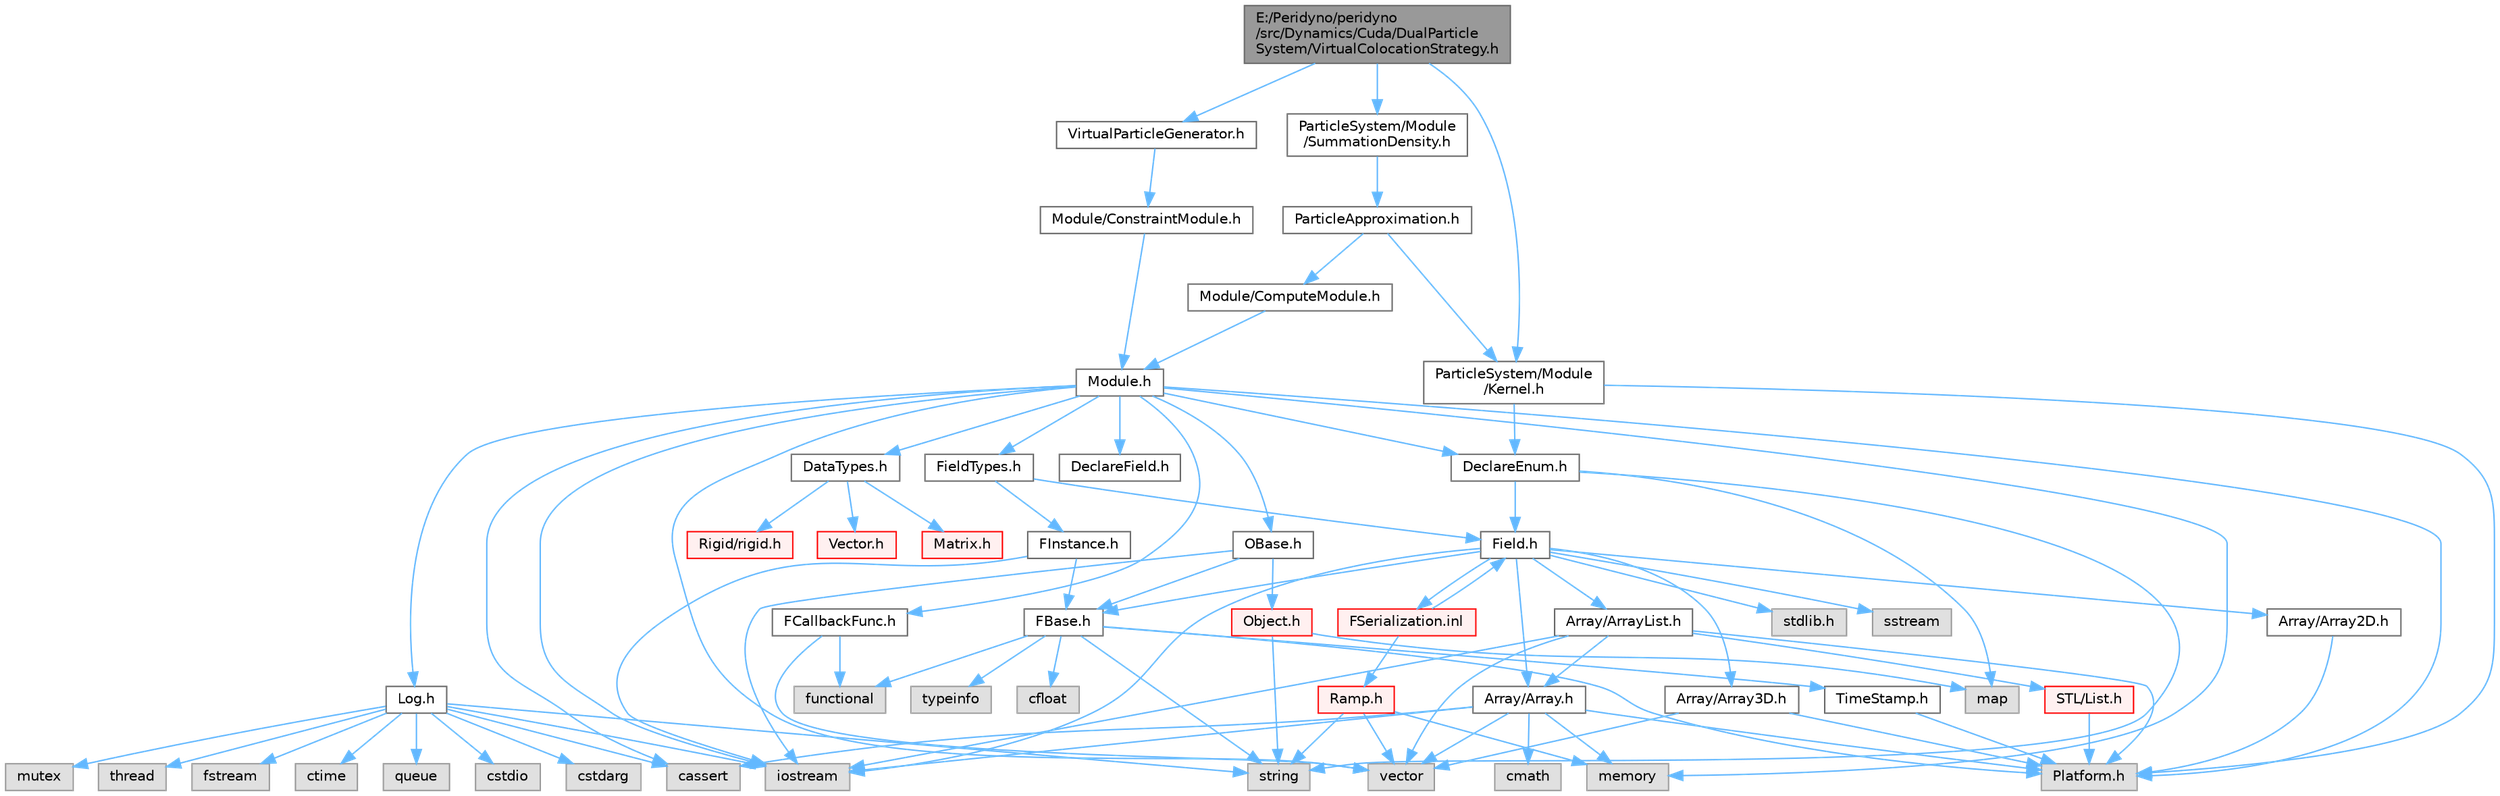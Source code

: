 digraph "E:/Peridyno/peridyno/src/Dynamics/Cuda/DualParticleSystem/VirtualColocationStrategy.h"
{
 // LATEX_PDF_SIZE
  bgcolor="transparent";
  edge [fontname=Helvetica,fontsize=10,labelfontname=Helvetica,labelfontsize=10];
  node [fontname=Helvetica,fontsize=10,shape=box,height=0.2,width=0.4];
  Node1 [id="Node000001",label="E:/Peridyno/peridyno\l/src/Dynamics/Cuda/DualParticle\lSystem/VirtualColocationStrategy.h",height=0.2,width=0.4,color="gray40", fillcolor="grey60", style="filled", fontcolor="black",tooltip=" "];
  Node1 -> Node2 [id="edge1_Node000001_Node000002",color="steelblue1",style="solid",tooltip=" "];
  Node2 [id="Node000002",label="VirtualParticleGenerator.h",height=0.2,width=0.4,color="grey40", fillcolor="white", style="filled",URL="$_virtual_particle_generator_8h.html",tooltip=" "];
  Node2 -> Node3 [id="edge2_Node000002_Node000003",color="steelblue1",style="solid",tooltip=" "];
  Node3 [id="Node000003",label="Module/ConstraintModule.h",height=0.2,width=0.4,color="grey40", fillcolor="white", style="filled",URL="$_constraint_module_8h.html",tooltip=" "];
  Node3 -> Node4 [id="edge3_Node000003_Node000004",color="steelblue1",style="solid",tooltip=" "];
  Node4 [id="Node000004",label="Module.h",height=0.2,width=0.4,color="grey40", fillcolor="white", style="filled",URL="$_module_8h.html",tooltip=" "];
  Node4 -> Node5 [id="edge4_Node000004_Node000005",color="steelblue1",style="solid",tooltip=" "];
  Node5 [id="Node000005",label="Platform.h",height=0.2,width=0.4,color="grey60", fillcolor="#E0E0E0", style="filled",tooltip=" "];
  Node4 -> Node6 [id="edge5_Node000004_Node000006",color="steelblue1",style="solid",tooltip=" "];
  Node6 [id="Node000006",label="memory",height=0.2,width=0.4,color="grey60", fillcolor="#E0E0E0", style="filled",tooltip=" "];
  Node4 -> Node7 [id="edge6_Node000004_Node000007",color="steelblue1",style="solid",tooltip=" "];
  Node7 [id="Node000007",label="vector",height=0.2,width=0.4,color="grey60", fillcolor="#E0E0E0", style="filled",tooltip=" "];
  Node4 -> Node8 [id="edge7_Node000004_Node000008",color="steelblue1",style="solid",tooltip=" "];
  Node8 [id="Node000008",label="cassert",height=0.2,width=0.4,color="grey60", fillcolor="#E0E0E0", style="filled",tooltip=" "];
  Node4 -> Node9 [id="edge8_Node000004_Node000009",color="steelblue1",style="solid",tooltip=" "];
  Node9 [id="Node000009",label="iostream",height=0.2,width=0.4,color="grey60", fillcolor="#E0E0E0", style="filled",tooltip=" "];
  Node4 -> Node10 [id="edge9_Node000004_Node000010",color="steelblue1",style="solid",tooltip=" "];
  Node10 [id="Node000010",label="OBase.h",height=0.2,width=0.4,color="grey40", fillcolor="white", style="filled",URL="$_o_base_8h.html",tooltip=" "];
  Node10 -> Node9 [id="edge10_Node000010_Node000009",color="steelblue1",style="solid",tooltip=" "];
  Node10 -> Node11 [id="edge11_Node000010_Node000011",color="steelblue1",style="solid",tooltip=" "];
  Node11 [id="Node000011",label="FBase.h",height=0.2,width=0.4,color="grey40", fillcolor="white", style="filled",URL="$_f_base_8h.html",tooltip=" "];
  Node11 -> Node5 [id="edge12_Node000011_Node000005",color="steelblue1",style="solid",tooltip=" "];
  Node11 -> Node12 [id="edge13_Node000011_Node000012",color="steelblue1",style="solid",tooltip=" "];
  Node12 [id="Node000012",label="TimeStamp.h",height=0.2,width=0.4,color="grey40", fillcolor="white", style="filled",URL="$_time_stamp_8h.html",tooltip=" "];
  Node12 -> Node5 [id="edge14_Node000012_Node000005",color="steelblue1",style="solid",tooltip=" "];
  Node11 -> Node13 [id="edge15_Node000011_Node000013",color="steelblue1",style="solid",tooltip=" "];
  Node13 [id="Node000013",label="typeinfo",height=0.2,width=0.4,color="grey60", fillcolor="#E0E0E0", style="filled",tooltip=" "];
  Node11 -> Node14 [id="edge16_Node000011_Node000014",color="steelblue1",style="solid",tooltip=" "];
  Node14 [id="Node000014",label="string",height=0.2,width=0.4,color="grey60", fillcolor="#E0E0E0", style="filled",tooltip=" "];
  Node11 -> Node15 [id="edge17_Node000011_Node000015",color="steelblue1",style="solid",tooltip=" "];
  Node15 [id="Node000015",label="functional",height=0.2,width=0.4,color="grey60", fillcolor="#E0E0E0", style="filled",tooltip=" "];
  Node11 -> Node16 [id="edge18_Node000011_Node000016",color="steelblue1",style="solid",tooltip=" "];
  Node16 [id="Node000016",label="cfloat",height=0.2,width=0.4,color="grey60", fillcolor="#E0E0E0", style="filled",tooltip=" "];
  Node10 -> Node17 [id="edge19_Node000010_Node000017",color="steelblue1",style="solid",tooltip=" "];
  Node17 [id="Node000017",label="Object.h",height=0.2,width=0.4,color="red", fillcolor="#FFF0F0", style="filled",URL="$_object_8h.html",tooltip=" "];
  Node17 -> Node14 [id="edge20_Node000017_Node000014",color="steelblue1",style="solid",tooltip=" "];
  Node17 -> Node19 [id="edge21_Node000017_Node000019",color="steelblue1",style="solid",tooltip=" "];
  Node19 [id="Node000019",label="map",height=0.2,width=0.4,color="grey60", fillcolor="#E0E0E0", style="filled",tooltip=" "];
  Node4 -> Node20 [id="edge22_Node000004_Node000020",color="steelblue1",style="solid",tooltip=" "];
  Node20 [id="Node000020",label="Log.h",height=0.2,width=0.4,color="grey40", fillcolor="white", style="filled",URL="$_log_8h.html",tooltip=" "];
  Node20 -> Node21 [id="edge23_Node000020_Node000021",color="steelblue1",style="solid",tooltip=" "];
  Node21 [id="Node000021",label="mutex",height=0.2,width=0.4,color="grey60", fillcolor="#E0E0E0", style="filled",tooltip=" "];
  Node20 -> Node22 [id="edge24_Node000020_Node000022",color="steelblue1",style="solid",tooltip=" "];
  Node22 [id="Node000022",label="thread",height=0.2,width=0.4,color="grey60", fillcolor="#E0E0E0", style="filled",tooltip=" "];
  Node20 -> Node14 [id="edge25_Node000020_Node000014",color="steelblue1",style="solid",tooltip=" "];
  Node20 -> Node23 [id="edge26_Node000020_Node000023",color="steelblue1",style="solid",tooltip=" "];
  Node23 [id="Node000023",label="fstream",height=0.2,width=0.4,color="grey60", fillcolor="#E0E0E0", style="filled",tooltip=" "];
  Node20 -> Node9 [id="edge27_Node000020_Node000009",color="steelblue1",style="solid",tooltip=" "];
  Node20 -> Node24 [id="edge28_Node000020_Node000024",color="steelblue1",style="solid",tooltip=" "];
  Node24 [id="Node000024",label="ctime",height=0.2,width=0.4,color="grey60", fillcolor="#E0E0E0", style="filled",tooltip=" "];
  Node20 -> Node25 [id="edge29_Node000020_Node000025",color="steelblue1",style="solid",tooltip=" "];
  Node25 [id="Node000025",label="queue",height=0.2,width=0.4,color="grey60", fillcolor="#E0E0E0", style="filled",tooltip=" "];
  Node20 -> Node26 [id="edge30_Node000020_Node000026",color="steelblue1",style="solid",tooltip=" "];
  Node26 [id="Node000026",label="cstdio",height=0.2,width=0.4,color="grey60", fillcolor="#E0E0E0", style="filled",tooltip=" "];
  Node20 -> Node8 [id="edge31_Node000020_Node000008",color="steelblue1",style="solid",tooltip=" "];
  Node20 -> Node27 [id="edge32_Node000020_Node000027",color="steelblue1",style="solid",tooltip=" "];
  Node27 [id="Node000027",label="cstdarg",height=0.2,width=0.4,color="grey60", fillcolor="#E0E0E0", style="filled",tooltip=" "];
  Node4 -> Node28 [id="edge33_Node000004_Node000028",color="steelblue1",style="solid",tooltip=" "];
  Node28 [id="Node000028",label="DataTypes.h",height=0.2,width=0.4,color="grey40", fillcolor="white", style="filled",URL="$_data_types_8h.html",tooltip=" "];
  Node28 -> Node29 [id="edge34_Node000028_Node000029",color="steelblue1",style="solid",tooltip=" "];
  Node29 [id="Node000029",label="Vector.h",height=0.2,width=0.4,color="red", fillcolor="#FFF0F0", style="filled",URL="$_vector_8h.html",tooltip=" "];
  Node28 -> Node48 [id="edge35_Node000028_Node000048",color="steelblue1",style="solid",tooltip=" "];
  Node48 [id="Node000048",label="Matrix.h",height=0.2,width=0.4,color="red", fillcolor="#FFF0F0", style="filled",URL="$_matrix_8h.html",tooltip=" "];
  Node28 -> Node65 [id="edge36_Node000028_Node000065",color="steelblue1",style="solid",tooltip=" "];
  Node65 [id="Node000065",label="Rigid/rigid.h",height=0.2,width=0.4,color="red", fillcolor="#FFF0F0", style="filled",URL="$rigid_8h.html",tooltip=" "];
  Node4 -> Node69 [id="edge37_Node000004_Node000069",color="steelblue1",style="solid",tooltip=" "];
  Node69 [id="Node000069",label="DeclareEnum.h",height=0.2,width=0.4,color="grey40", fillcolor="white", style="filled",URL="$_declare_enum_8h.html",tooltip=" "];
  Node69 -> Node19 [id="edge38_Node000069_Node000019",color="steelblue1",style="solid",tooltip=" "];
  Node69 -> Node14 [id="edge39_Node000069_Node000014",color="steelblue1",style="solid",tooltip=" "];
  Node69 -> Node70 [id="edge40_Node000069_Node000070",color="steelblue1",style="solid",tooltip=" "];
  Node70 [id="Node000070",label="Field.h",height=0.2,width=0.4,color="grey40", fillcolor="white", style="filled",URL="$_field_8h.html",tooltip=" "];
  Node70 -> Node9 [id="edge41_Node000070_Node000009",color="steelblue1",style="solid",tooltip=" "];
  Node70 -> Node71 [id="edge42_Node000070_Node000071",color="steelblue1",style="solid",tooltip=" "];
  Node71 [id="Node000071",label="stdlib.h",height=0.2,width=0.4,color="grey60", fillcolor="#E0E0E0", style="filled",tooltip=" "];
  Node70 -> Node72 [id="edge43_Node000070_Node000072",color="steelblue1",style="solid",tooltip=" "];
  Node72 [id="Node000072",label="sstream",height=0.2,width=0.4,color="grey60", fillcolor="#E0E0E0", style="filled",tooltip=" "];
  Node70 -> Node11 [id="edge44_Node000070_Node000011",color="steelblue1",style="solid",tooltip=" "];
  Node70 -> Node73 [id="edge45_Node000070_Node000073",color="steelblue1",style="solid",tooltip=" "];
  Node73 [id="Node000073",label="Array/Array.h",height=0.2,width=0.4,color="grey40", fillcolor="white", style="filled",URL="$_array_8h.html",tooltip=" "];
  Node73 -> Node5 [id="edge46_Node000073_Node000005",color="steelblue1",style="solid",tooltip=" "];
  Node73 -> Node8 [id="edge47_Node000073_Node000008",color="steelblue1",style="solid",tooltip=" "];
  Node73 -> Node7 [id="edge48_Node000073_Node000007",color="steelblue1",style="solid",tooltip=" "];
  Node73 -> Node9 [id="edge49_Node000073_Node000009",color="steelblue1",style="solid",tooltip=" "];
  Node73 -> Node6 [id="edge50_Node000073_Node000006",color="steelblue1",style="solid",tooltip=" "];
  Node73 -> Node47 [id="edge51_Node000073_Node000047",color="steelblue1",style="solid",tooltip=" "];
  Node47 [id="Node000047",label="cmath",height=0.2,width=0.4,color="grey60", fillcolor="#E0E0E0", style="filled",tooltip=" "];
  Node70 -> Node74 [id="edge52_Node000070_Node000074",color="steelblue1",style="solid",tooltip=" "];
  Node74 [id="Node000074",label="Array/Array2D.h",height=0.2,width=0.4,color="grey40", fillcolor="white", style="filled",URL="$_array2_d_8h.html",tooltip=" "];
  Node74 -> Node5 [id="edge53_Node000074_Node000005",color="steelblue1",style="solid",tooltip=" "];
  Node70 -> Node75 [id="edge54_Node000070_Node000075",color="steelblue1",style="solid",tooltip=" "];
  Node75 [id="Node000075",label="Array/Array3D.h",height=0.2,width=0.4,color="grey40", fillcolor="white", style="filled",URL="$_array3_d_8h.html",tooltip=" "];
  Node75 -> Node5 [id="edge55_Node000075_Node000005",color="steelblue1",style="solid",tooltip=" "];
  Node75 -> Node7 [id="edge56_Node000075_Node000007",color="steelblue1",style="solid",tooltip=" "];
  Node70 -> Node76 [id="edge57_Node000070_Node000076",color="steelblue1",style="solid",tooltip=" "];
  Node76 [id="Node000076",label="Array/ArrayList.h",height=0.2,width=0.4,color="grey40", fillcolor="white", style="filled",URL="$_array_list_8h.html",tooltip=" "];
  Node76 -> Node7 [id="edge58_Node000076_Node000007",color="steelblue1",style="solid",tooltip=" "];
  Node76 -> Node9 [id="edge59_Node000076_Node000009",color="steelblue1",style="solid",tooltip=" "];
  Node76 -> Node5 [id="edge60_Node000076_Node000005",color="steelblue1",style="solid",tooltip=" "];
  Node76 -> Node77 [id="edge61_Node000076_Node000077",color="steelblue1",style="solid",tooltip=" "];
  Node77 [id="Node000077",label="STL/List.h",height=0.2,width=0.4,color="red", fillcolor="#FFF0F0", style="filled",URL="$_list_8h.html",tooltip=" "];
  Node77 -> Node5 [id="edge62_Node000077_Node000005",color="steelblue1",style="solid",tooltip=" "];
  Node76 -> Node73 [id="edge63_Node000076_Node000073",color="steelblue1",style="solid",tooltip=" "];
  Node70 -> Node82 [id="edge64_Node000070_Node000082",color="steelblue1",style="solid",tooltip=" "];
  Node82 [id="Node000082",label="FSerialization.inl",height=0.2,width=0.4,color="red", fillcolor="#FFF0F0", style="filled",URL="$_f_serialization_8inl.html",tooltip=" "];
  Node82 -> Node70 [id="edge65_Node000082_Node000070",color="steelblue1",style="solid",tooltip=" "];
  Node82 -> Node83 [id="edge66_Node000082_Node000083",color="steelblue1",style="solid",tooltip=" "];
  Node83 [id="Node000083",label="Ramp.h",height=0.2,width=0.4,color="red", fillcolor="#FFF0F0", style="filled",URL="$_ramp_8h.html",tooltip=" "];
  Node83 -> Node7 [id="edge67_Node000083_Node000007",color="steelblue1",style="solid",tooltip=" "];
  Node83 -> Node6 [id="edge68_Node000083_Node000006",color="steelblue1",style="solid",tooltip=" "];
  Node83 -> Node14 [id="edge69_Node000083_Node000014",color="steelblue1",style="solid",tooltip=" "];
  Node4 -> Node86 [id="edge70_Node000004_Node000086",color="steelblue1",style="solid",tooltip=" "];
  Node86 [id="Node000086",label="DeclareField.h",height=0.2,width=0.4,color="grey40", fillcolor="white", style="filled",URL="$_declare_field_8h.html",tooltip=" "];
  Node4 -> Node87 [id="edge71_Node000004_Node000087",color="steelblue1",style="solid",tooltip=" "];
  Node87 [id="Node000087",label="FCallbackFunc.h",height=0.2,width=0.4,color="grey40", fillcolor="white", style="filled",URL="$_f_callback_func_8h.html",tooltip=" "];
  Node87 -> Node7 [id="edge72_Node000087_Node000007",color="steelblue1",style="solid",tooltip=" "];
  Node87 -> Node15 [id="edge73_Node000087_Node000015",color="steelblue1",style="solid",tooltip=" "];
  Node4 -> Node88 [id="edge74_Node000004_Node000088",color="steelblue1",style="solid",tooltip=" "];
  Node88 [id="Node000088",label="FieldTypes.h",height=0.2,width=0.4,color="grey40", fillcolor="white", style="filled",URL="$_field_types_8h.html",tooltip=" "];
  Node88 -> Node70 [id="edge75_Node000088_Node000070",color="steelblue1",style="solid",tooltip=" "];
  Node88 -> Node89 [id="edge76_Node000088_Node000089",color="steelblue1",style="solid",tooltip=" "];
  Node89 [id="Node000089",label="FInstance.h",height=0.2,width=0.4,color="grey40", fillcolor="white", style="filled",URL="$_f_instance_8h.html",tooltip=" "];
  Node89 -> Node9 [id="edge77_Node000089_Node000009",color="steelblue1",style="solid",tooltip=" "];
  Node89 -> Node11 [id="edge78_Node000089_Node000011",color="steelblue1",style="solid",tooltip=" "];
  Node1 -> Node90 [id="edge79_Node000001_Node000090",color="steelblue1",style="solid",tooltip=" "];
  Node90 [id="Node000090",label="ParticleSystem/Module\l/Kernel.h",height=0.2,width=0.4,color="grey40", fillcolor="white", style="filled",URL="$_kernel_8h.html",tooltip=" "];
  Node90 -> Node5 [id="edge80_Node000090_Node000005",color="steelblue1",style="solid",tooltip=" "];
  Node90 -> Node69 [id="edge81_Node000090_Node000069",color="steelblue1",style="solid",tooltip=" "];
  Node1 -> Node91 [id="edge82_Node000001_Node000091",color="steelblue1",style="solid",tooltip=" "];
  Node91 [id="Node000091",label="ParticleSystem/Module\l/SummationDensity.h",height=0.2,width=0.4,color="grey40", fillcolor="white", style="filled",URL="$_summation_density_8h.html",tooltip=" "];
  Node91 -> Node92 [id="edge83_Node000091_Node000092",color="steelblue1",style="solid",tooltip=" "];
  Node92 [id="Node000092",label="ParticleApproximation.h",height=0.2,width=0.4,color="grey40", fillcolor="white", style="filled",URL="$_particle_approximation_8h.html",tooltip=" "];
  Node92 -> Node93 [id="edge84_Node000092_Node000093",color="steelblue1",style="solid",tooltip=" "];
  Node93 [id="Node000093",label="Module/ComputeModule.h",height=0.2,width=0.4,color="grey40", fillcolor="white", style="filled",URL="$_compute_module_8h.html",tooltip=" "];
  Node93 -> Node4 [id="edge85_Node000093_Node000004",color="steelblue1",style="solid",tooltip=" "];
  Node92 -> Node90 [id="edge86_Node000092_Node000090",color="steelblue1",style="solid",tooltip=" "];
}
